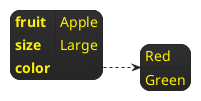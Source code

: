 ' Do not edit
' Theme Gallery
' autogenerated by script
'
@startyaml
!theme black-knight
fruit: Apple
size: Large
color:
 - Red
 - Green
@endyaml
